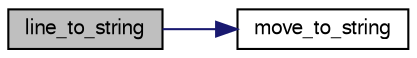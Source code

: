 digraph "line_to_string"
{
 // LATEX_PDF_SIZE
  bgcolor="transparent";
  edge [fontname="FreeSans",fontsize="10",labelfontname="FreeSans",labelfontsize="10"];
  node [fontname="FreeSans",fontsize="10",shape=record];
  rankdir="LR";
  Node1 [label="line_to_string",height=0.2,width=0.4,color="black", fillcolor="grey75", style="filled", fontcolor="black",tooltip="Line to string."];
  Node1 -> Node2 [color="midnightblue",fontsize="10",style="solid",fontname="FreeSans"];
  Node2 [label="move_to_string",height=0.2,width=0.4,color="black",URL="$move_8c.html#a5d61a3318dc80a3171250974a921055d",tooltip="Print out a move."];
}
